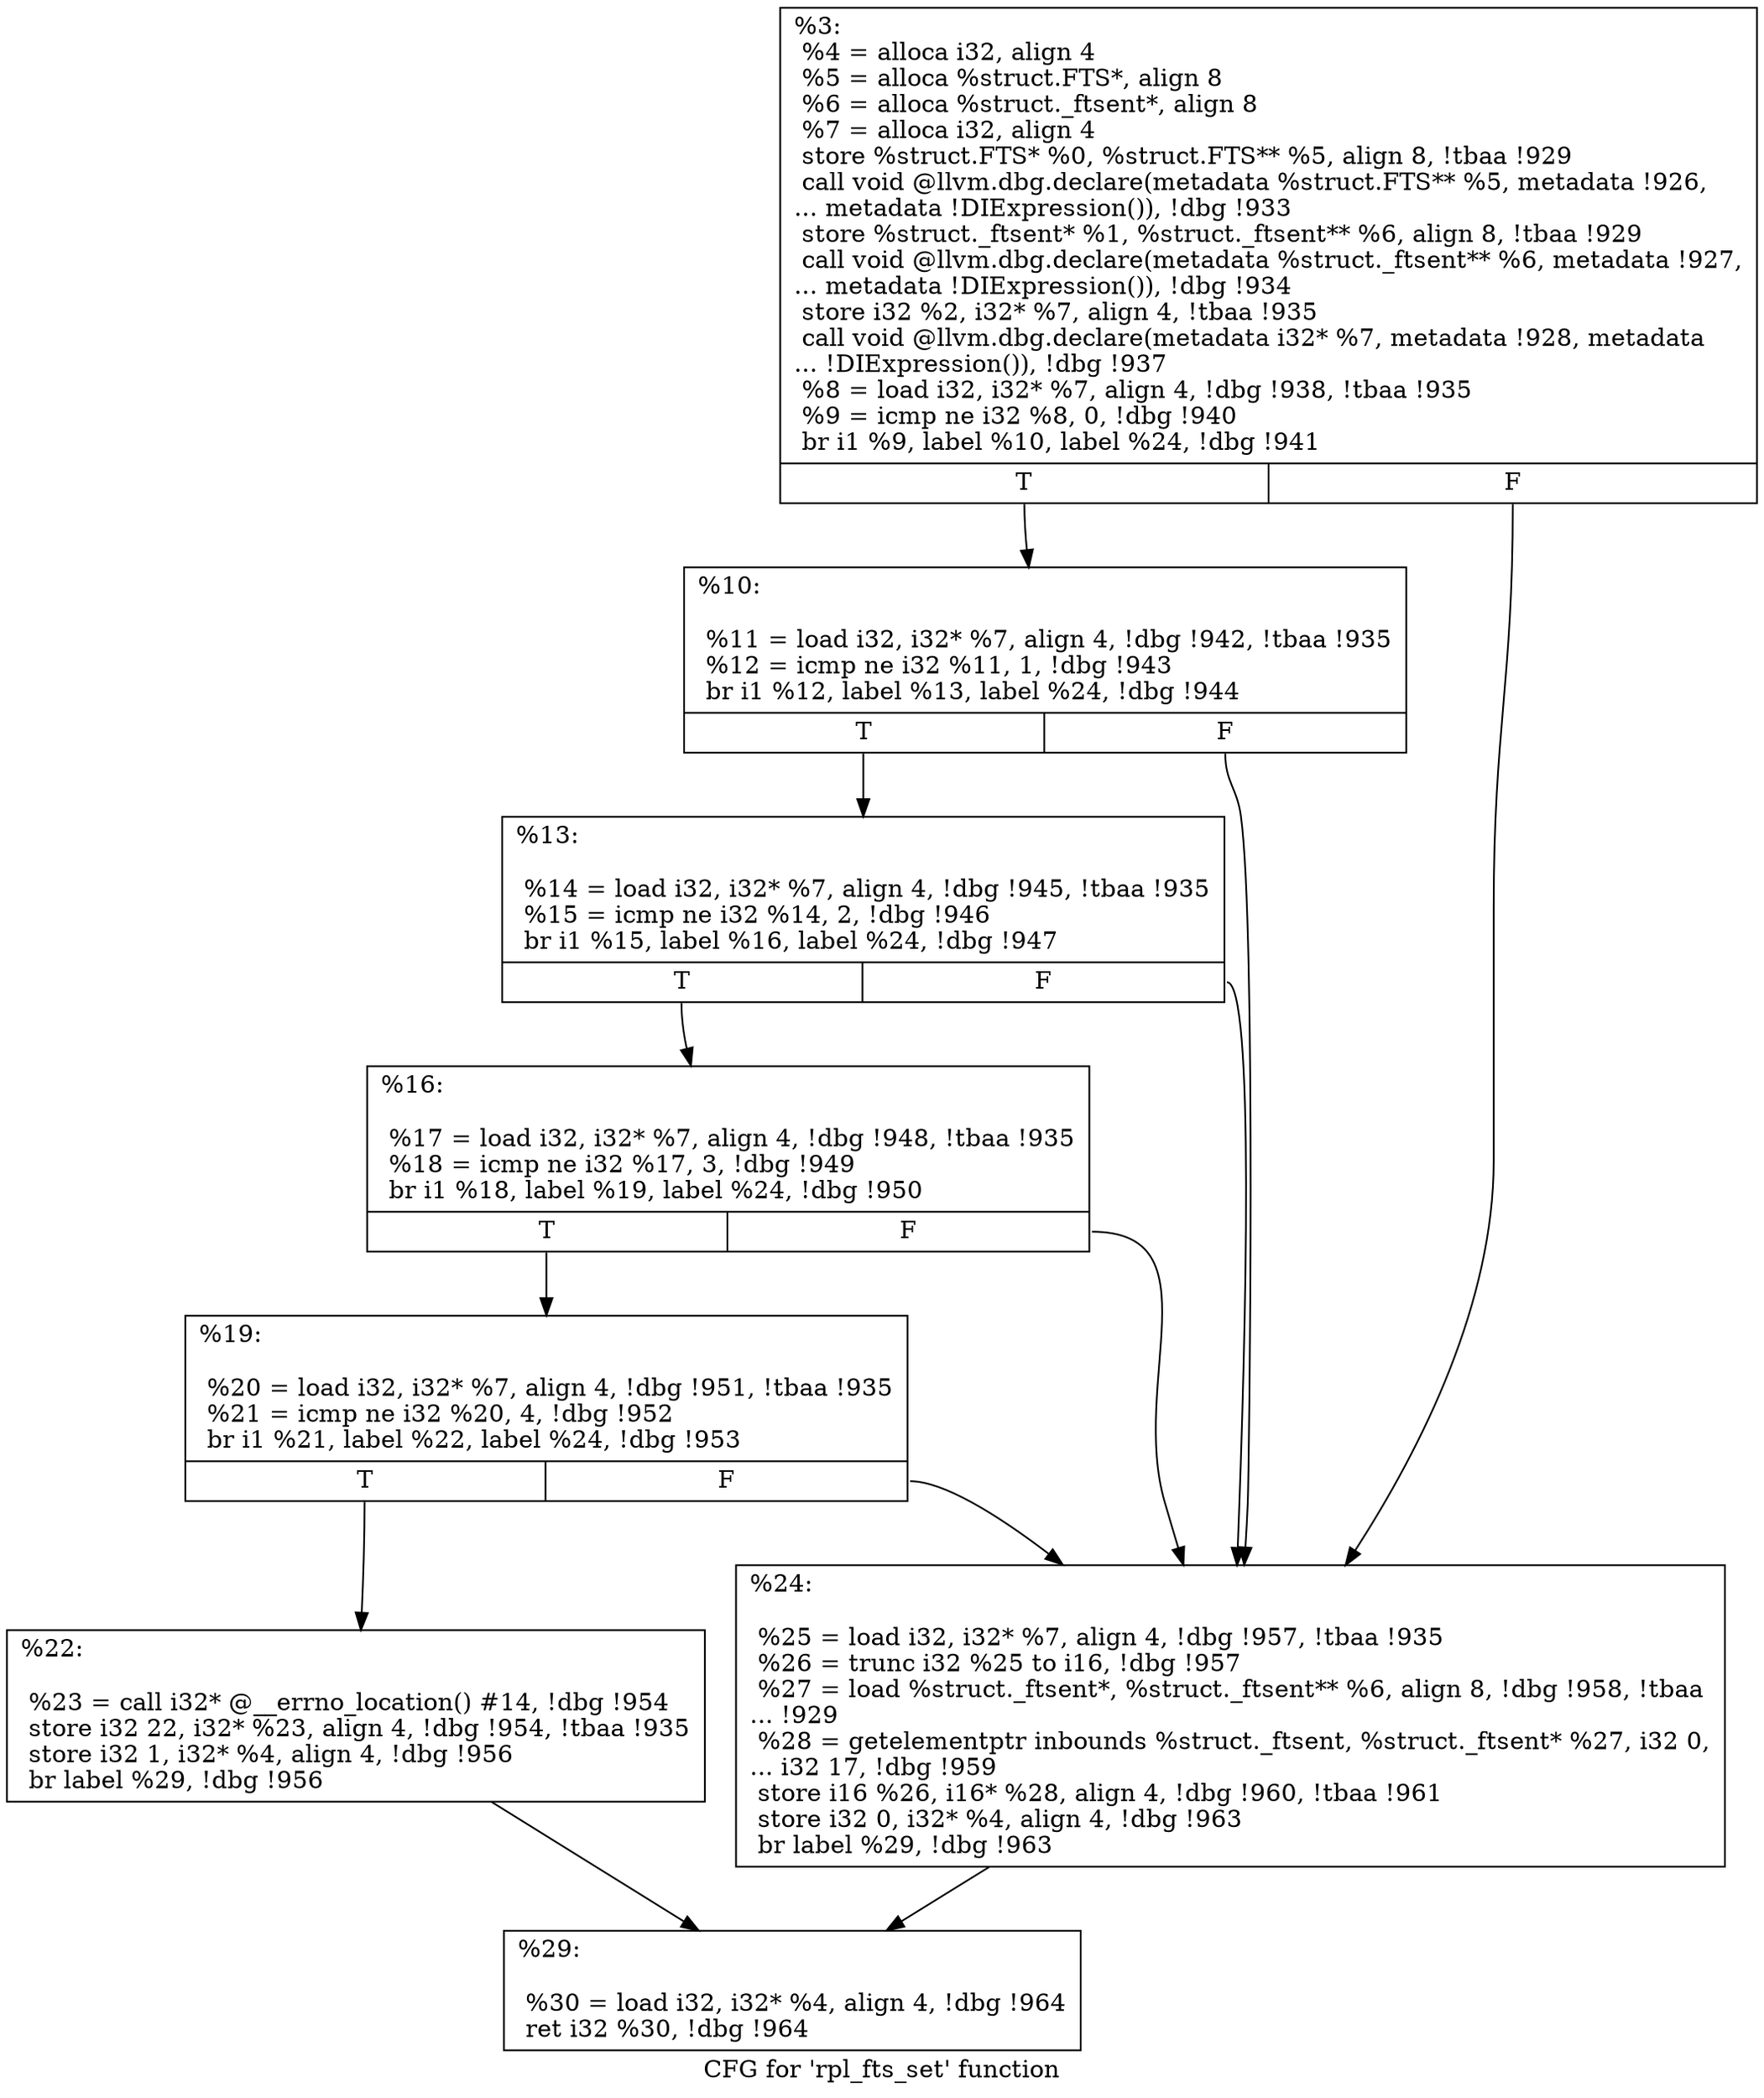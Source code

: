 digraph "CFG for 'rpl_fts_set' function" {
	label="CFG for 'rpl_fts_set' function";

	Node0x245e6d0 [shape=record,label="{%3:\l  %4 = alloca i32, align 4\l  %5 = alloca %struct.FTS*, align 8\l  %6 = alloca %struct._ftsent*, align 8\l  %7 = alloca i32, align 4\l  store %struct.FTS* %0, %struct.FTS** %5, align 8, !tbaa !929\l  call void @llvm.dbg.declare(metadata %struct.FTS** %5, metadata !926,\l... metadata !DIExpression()), !dbg !933\l  store %struct._ftsent* %1, %struct._ftsent** %6, align 8, !tbaa !929\l  call void @llvm.dbg.declare(metadata %struct._ftsent** %6, metadata !927,\l... metadata !DIExpression()), !dbg !934\l  store i32 %2, i32* %7, align 4, !tbaa !935\l  call void @llvm.dbg.declare(metadata i32* %7, metadata !928, metadata\l... !DIExpression()), !dbg !937\l  %8 = load i32, i32* %7, align 4, !dbg !938, !tbaa !935\l  %9 = icmp ne i32 %8, 0, !dbg !940\l  br i1 %9, label %10, label %24, !dbg !941\l|{<s0>T|<s1>F}}"];
	Node0x245e6d0:s0 -> Node0x245e720;
	Node0x245e6d0:s1 -> Node0x245e8b0;
	Node0x245e720 [shape=record,label="{%10:\l\l  %11 = load i32, i32* %7, align 4, !dbg !942, !tbaa !935\l  %12 = icmp ne i32 %11, 1, !dbg !943\l  br i1 %12, label %13, label %24, !dbg !944\l|{<s0>T|<s1>F}}"];
	Node0x245e720:s0 -> Node0x245e770;
	Node0x245e720:s1 -> Node0x245e8b0;
	Node0x245e770 [shape=record,label="{%13:\l\l  %14 = load i32, i32* %7, align 4, !dbg !945, !tbaa !935\l  %15 = icmp ne i32 %14, 2, !dbg !946\l  br i1 %15, label %16, label %24, !dbg !947\l|{<s0>T|<s1>F}}"];
	Node0x245e770:s0 -> Node0x245e7c0;
	Node0x245e770:s1 -> Node0x245e8b0;
	Node0x245e7c0 [shape=record,label="{%16:\l\l  %17 = load i32, i32* %7, align 4, !dbg !948, !tbaa !935\l  %18 = icmp ne i32 %17, 3, !dbg !949\l  br i1 %18, label %19, label %24, !dbg !950\l|{<s0>T|<s1>F}}"];
	Node0x245e7c0:s0 -> Node0x245e810;
	Node0x245e7c0:s1 -> Node0x245e8b0;
	Node0x245e810 [shape=record,label="{%19:\l\l  %20 = load i32, i32* %7, align 4, !dbg !951, !tbaa !935\l  %21 = icmp ne i32 %20, 4, !dbg !952\l  br i1 %21, label %22, label %24, !dbg !953\l|{<s0>T|<s1>F}}"];
	Node0x245e810:s0 -> Node0x245e860;
	Node0x245e810:s1 -> Node0x245e8b0;
	Node0x245e860 [shape=record,label="{%22:\l\l  %23 = call i32* @__errno_location() #14, !dbg !954\l  store i32 22, i32* %23, align 4, !dbg !954, !tbaa !935\l  store i32 1, i32* %4, align 4, !dbg !956\l  br label %29, !dbg !956\l}"];
	Node0x245e860 -> Node0x245e900;
	Node0x245e8b0 [shape=record,label="{%24:\l\l  %25 = load i32, i32* %7, align 4, !dbg !957, !tbaa !935\l  %26 = trunc i32 %25 to i16, !dbg !957\l  %27 = load %struct._ftsent*, %struct._ftsent** %6, align 8, !dbg !958, !tbaa\l... !929\l  %28 = getelementptr inbounds %struct._ftsent, %struct._ftsent* %27, i32 0,\l... i32 17, !dbg !959\l  store i16 %26, i16* %28, align 4, !dbg !960, !tbaa !961\l  store i32 0, i32* %4, align 4, !dbg !963\l  br label %29, !dbg !963\l}"];
	Node0x245e8b0 -> Node0x245e900;
	Node0x245e900 [shape=record,label="{%29:\l\l  %30 = load i32, i32* %4, align 4, !dbg !964\l  ret i32 %30, !dbg !964\l}"];
}
